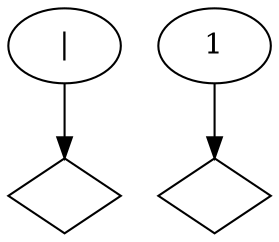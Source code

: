 digraph G {
n0 [label="",shape="diamond"];
n1 [label="|"];
n10 [label="",shape="diamond"];
n4 [label="1"];
n1 -> n0
n4 -> n10
}